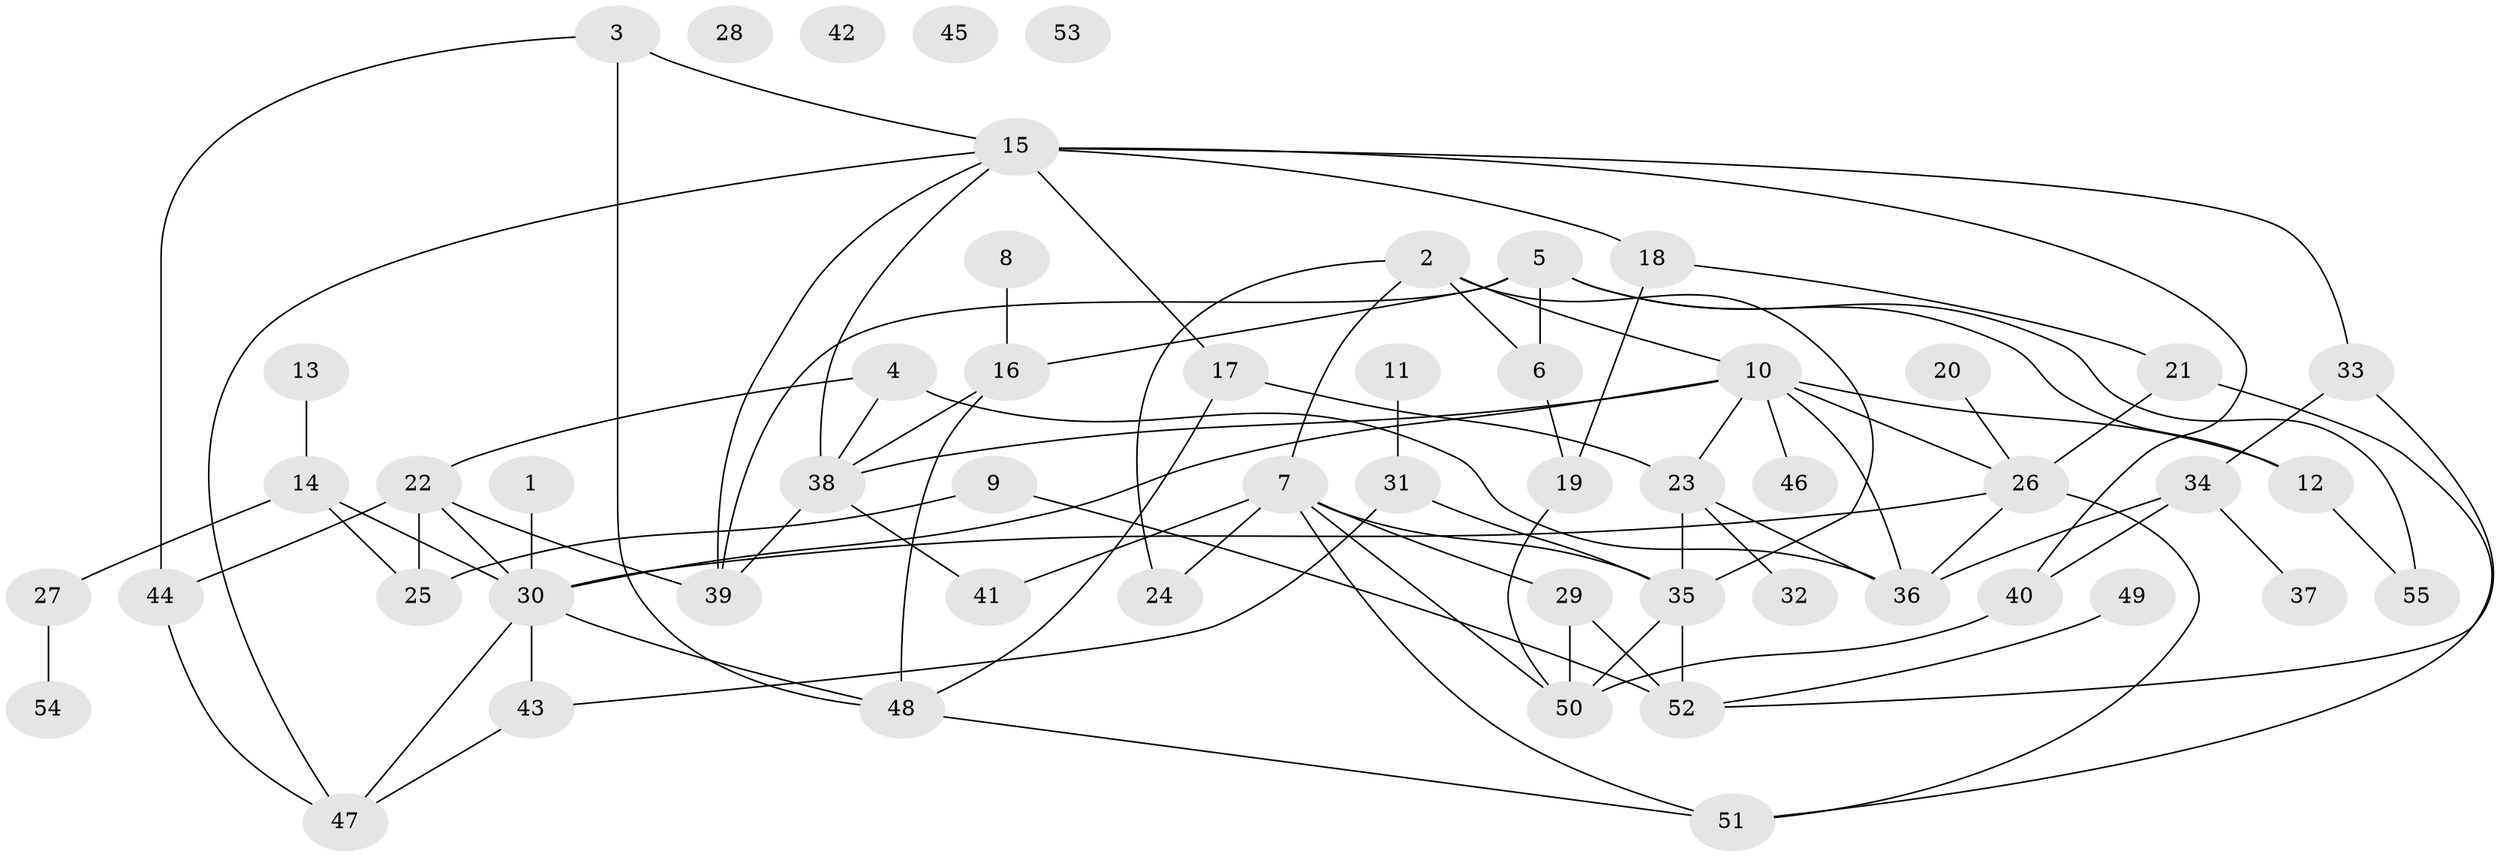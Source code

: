 // coarse degree distribution, {5: 0.13333333333333333, 3: 0.16666666666666666, 7: 0.13333333333333333, 4: 0.2, 1: 0.23333333333333334, 10: 0.03333333333333333, 8: 0.03333333333333333, 6: 0.03333333333333333, 2: 0.03333333333333333}
// Generated by graph-tools (version 1.1) at 2025/35/03/04/25 23:35:50]
// undirected, 55 vertices, 89 edges
graph export_dot {
  node [color=gray90,style=filled];
  1;
  2;
  3;
  4;
  5;
  6;
  7;
  8;
  9;
  10;
  11;
  12;
  13;
  14;
  15;
  16;
  17;
  18;
  19;
  20;
  21;
  22;
  23;
  24;
  25;
  26;
  27;
  28;
  29;
  30;
  31;
  32;
  33;
  34;
  35;
  36;
  37;
  38;
  39;
  40;
  41;
  42;
  43;
  44;
  45;
  46;
  47;
  48;
  49;
  50;
  51;
  52;
  53;
  54;
  55;
  1 -- 30;
  2 -- 6;
  2 -- 7;
  2 -- 10;
  2 -- 24;
  2 -- 35;
  3 -- 15;
  3 -- 44;
  3 -- 48;
  4 -- 22;
  4 -- 36;
  4 -- 38;
  5 -- 6;
  5 -- 12;
  5 -- 16;
  5 -- 39;
  5 -- 55;
  6 -- 19;
  7 -- 24;
  7 -- 29;
  7 -- 35;
  7 -- 41;
  7 -- 50;
  7 -- 51;
  8 -- 16;
  9 -- 25;
  9 -- 52;
  10 -- 12;
  10 -- 23;
  10 -- 26;
  10 -- 30;
  10 -- 36;
  10 -- 38;
  10 -- 46;
  11 -- 31;
  12 -- 55;
  13 -- 14;
  14 -- 25;
  14 -- 27;
  14 -- 30;
  15 -- 17;
  15 -- 18;
  15 -- 33;
  15 -- 38;
  15 -- 39;
  15 -- 40;
  15 -- 47;
  16 -- 38;
  16 -- 48;
  17 -- 23;
  17 -- 48;
  18 -- 19;
  18 -- 21;
  19 -- 50;
  20 -- 26;
  21 -- 26;
  21 -- 51;
  22 -- 25;
  22 -- 30;
  22 -- 39;
  22 -- 44;
  23 -- 32;
  23 -- 35;
  23 -- 36;
  26 -- 30;
  26 -- 36;
  26 -- 51;
  27 -- 54;
  29 -- 50;
  29 -- 52;
  30 -- 43;
  30 -- 47;
  30 -- 48;
  31 -- 35;
  31 -- 43;
  33 -- 34;
  33 -- 52;
  34 -- 36;
  34 -- 37;
  34 -- 40;
  35 -- 50;
  35 -- 52;
  38 -- 39;
  38 -- 41;
  40 -- 50;
  43 -- 47;
  44 -- 47;
  48 -- 51;
  49 -- 52;
}
